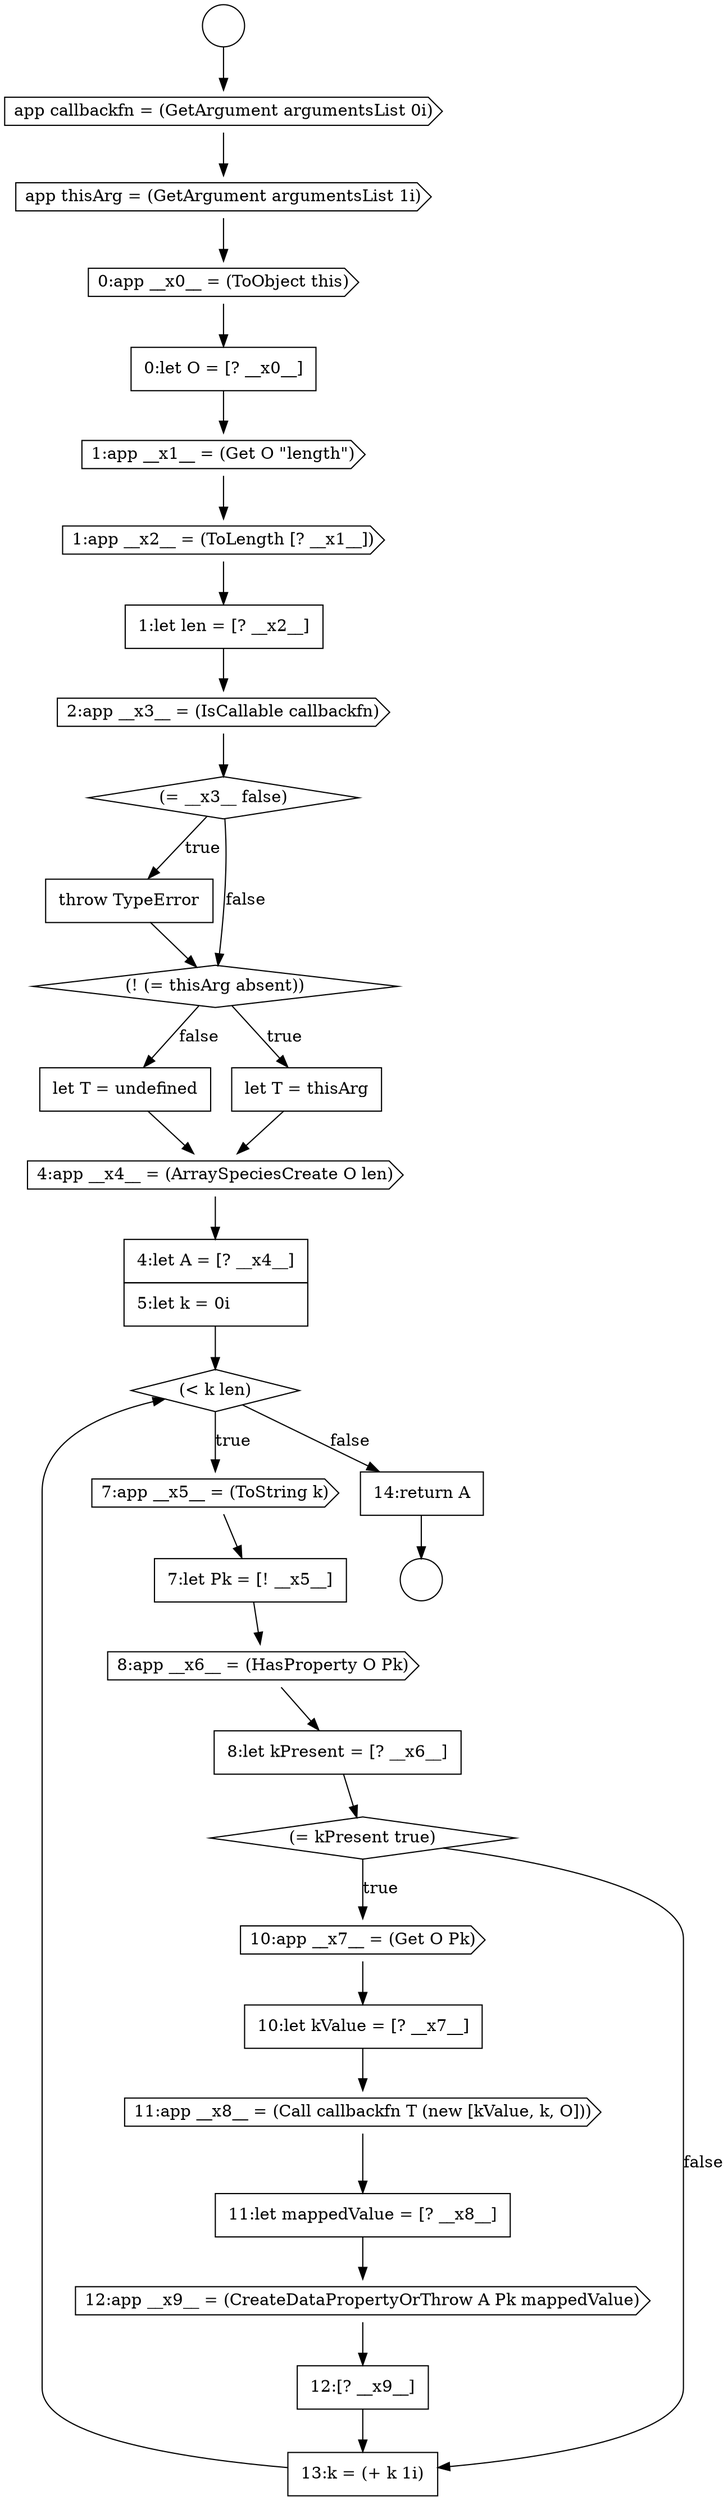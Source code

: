 digraph {
  node13690 [shape=none, margin=0, label=<<font color="black">
    <table border="0" cellborder="1" cellspacing="0" cellpadding="10">
      <tr><td align="left">0:let O = [? __x0__]</td></tr>
    </table>
  </font>> color="black" fillcolor="white" style=filled]
  node13692 [shape=cds, label=<<font color="black">1:app __x2__ = (ToLength [? __x1__])</font>> color="black" fillcolor="white" style=filled]
  node13700 [shape=cds, label=<<font color="black">4:app __x4__ = (ArraySpeciesCreate O len)</font>> color="black" fillcolor="white" style=filled]
  node13696 [shape=none, margin=0, label=<<font color="black">
    <table border="0" cellborder="1" cellspacing="0" cellpadding="10">
      <tr><td align="left">throw TypeError</td></tr>
    </table>
  </font>> color="black" fillcolor="white" style=filled]
  node13708 [shape=cds, label=<<font color="black">10:app __x7__ = (Get O Pk)</font>> color="black" fillcolor="white" style=filled]
  node13709 [shape=none, margin=0, label=<<font color="black">
    <table border="0" cellborder="1" cellspacing="0" cellpadding="10">
      <tr><td align="left">10:let kValue = [? __x7__]</td></tr>
    </table>
  </font>> color="black" fillcolor="white" style=filled]
  node13686 [shape=circle label=" " color="black" fillcolor="white" style=filled]
  node13714 [shape=none, margin=0, label=<<font color="black">
    <table border="0" cellborder="1" cellspacing="0" cellpadding="10">
      <tr><td align="left">13:k = (+ k 1i)</td></tr>
    </table>
  </font>> color="black" fillcolor="white" style=filled]
  node13703 [shape=cds, label=<<font color="black">7:app __x5__ = (ToString k)</font>> color="black" fillcolor="white" style=filled]
  node13705 [shape=cds, label=<<font color="black">8:app __x6__ = (HasProperty O Pk)</font>> color="black" fillcolor="white" style=filled]
  node13702 [shape=diamond, label=<<font color="black">(&lt; k len)</font>> color="black" fillcolor="white" style=filled]
  node13694 [shape=cds, label=<<font color="black">2:app __x3__ = (IsCallable callbackfn)</font>> color="black" fillcolor="white" style=filled]
  node13688 [shape=cds, label=<<font color="black">app thisArg = (GetArgument argumentsList 1i)</font>> color="black" fillcolor="white" style=filled]
  node13706 [shape=none, margin=0, label=<<font color="black">
    <table border="0" cellborder="1" cellspacing="0" cellpadding="10">
      <tr><td align="left">8:let kPresent = [? __x6__]</td></tr>
    </table>
  </font>> color="black" fillcolor="white" style=filled]
  node13712 [shape=cds, label=<<font color="black">12:app __x9__ = (CreateDataPropertyOrThrow A Pk mappedValue)</font>> color="black" fillcolor="white" style=filled]
  node13707 [shape=diamond, label=<<font color="black">(= kPresent true)</font>> color="black" fillcolor="white" style=filled]
  node13687 [shape=cds, label=<<font color="black">app callbackfn = (GetArgument argumentsList 0i)</font>> color="black" fillcolor="white" style=filled]
  node13704 [shape=none, margin=0, label=<<font color="black">
    <table border="0" cellborder="1" cellspacing="0" cellpadding="10">
      <tr><td align="left">7:let Pk = [! __x5__]</td></tr>
    </table>
  </font>> color="black" fillcolor="white" style=filled]
  node13715 [shape=none, margin=0, label=<<font color="black">
    <table border="0" cellborder="1" cellspacing="0" cellpadding="10">
      <tr><td align="left">14:return A</td></tr>
    </table>
  </font>> color="black" fillcolor="white" style=filled]
  node13693 [shape=none, margin=0, label=<<font color="black">
    <table border="0" cellborder="1" cellspacing="0" cellpadding="10">
      <tr><td align="left">1:let len = [? __x2__]</td></tr>
    </table>
  </font>> color="black" fillcolor="white" style=filled]
  node13699 [shape=none, margin=0, label=<<font color="black">
    <table border="0" cellborder="1" cellspacing="0" cellpadding="10">
      <tr><td align="left">let T = undefined</td></tr>
    </table>
  </font>> color="black" fillcolor="white" style=filled]
  node13710 [shape=cds, label=<<font color="black">11:app __x8__ = (Call callbackfn T (new [kValue, k, O]))</font>> color="black" fillcolor="white" style=filled]
  node13685 [shape=circle label=" " color="black" fillcolor="white" style=filled]
  node13698 [shape=none, margin=0, label=<<font color="black">
    <table border="0" cellborder="1" cellspacing="0" cellpadding="10">
      <tr><td align="left">let T = thisArg</td></tr>
    </table>
  </font>> color="black" fillcolor="white" style=filled]
  node13713 [shape=none, margin=0, label=<<font color="black">
    <table border="0" cellborder="1" cellspacing="0" cellpadding="10">
      <tr><td align="left">12:[? __x9__]</td></tr>
    </table>
  </font>> color="black" fillcolor="white" style=filled]
  node13691 [shape=cds, label=<<font color="black">1:app __x1__ = (Get O &quot;length&quot;)</font>> color="black" fillcolor="white" style=filled]
  node13711 [shape=none, margin=0, label=<<font color="black">
    <table border="0" cellborder="1" cellspacing="0" cellpadding="10">
      <tr><td align="left">11:let mappedValue = [? __x8__]</td></tr>
    </table>
  </font>> color="black" fillcolor="white" style=filled]
  node13695 [shape=diamond, label=<<font color="black">(= __x3__ false)</font>> color="black" fillcolor="white" style=filled]
  node13701 [shape=none, margin=0, label=<<font color="black">
    <table border="0" cellborder="1" cellspacing="0" cellpadding="10">
      <tr><td align="left">4:let A = [? __x4__]</td></tr>
      <tr><td align="left">5:let k = 0i</td></tr>
    </table>
  </font>> color="black" fillcolor="white" style=filled]
  node13689 [shape=cds, label=<<font color="black">0:app __x0__ = (ToObject this)</font>> color="black" fillcolor="white" style=filled]
  node13697 [shape=diamond, label=<<font color="black">(! (= thisArg absent))</font>> color="black" fillcolor="white" style=filled]
  node13699 -> node13700 [ color="black"]
  node13715 -> node13686 [ color="black"]
  node13689 -> node13690 [ color="black"]
  node13704 -> node13705 [ color="black"]
  node13703 -> node13704 [ color="black"]
  node13690 -> node13691 [ color="black"]
  node13693 -> node13694 [ color="black"]
  node13707 -> node13708 [label=<<font color="black">true</font>> color="black"]
  node13707 -> node13714 [label=<<font color="black">false</font>> color="black"]
  node13685 -> node13687 [ color="black"]
  node13705 -> node13706 [ color="black"]
  node13688 -> node13689 [ color="black"]
  node13702 -> node13703 [label=<<font color="black">true</font>> color="black"]
  node13702 -> node13715 [label=<<font color="black">false</font>> color="black"]
  node13696 -> node13697 [ color="black"]
  node13695 -> node13696 [label=<<font color="black">true</font>> color="black"]
  node13695 -> node13697 [label=<<font color="black">false</font>> color="black"]
  node13712 -> node13713 [ color="black"]
  node13687 -> node13688 [ color="black"]
  node13692 -> node13693 [ color="black"]
  node13700 -> node13701 [ color="black"]
  node13697 -> node13698 [label=<<font color="black">true</font>> color="black"]
  node13697 -> node13699 [label=<<font color="black">false</font>> color="black"]
  node13711 -> node13712 [ color="black"]
  node13709 -> node13710 [ color="black"]
  node13713 -> node13714 [ color="black"]
  node13706 -> node13707 [ color="black"]
  node13694 -> node13695 [ color="black"]
  node13714 -> node13702 [ color="black"]
  node13691 -> node13692 [ color="black"]
  node13708 -> node13709 [ color="black"]
  node13710 -> node13711 [ color="black"]
  node13698 -> node13700 [ color="black"]
  node13701 -> node13702 [ color="black"]
}
